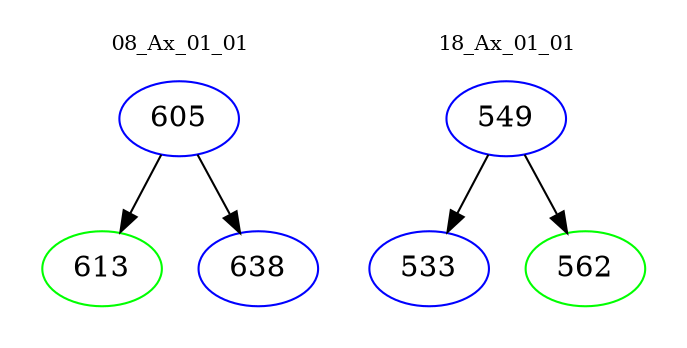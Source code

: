 digraph{
subgraph cluster_0 {
color = white
label = "08_Ax_01_01";
fontsize=10;
T0_605 [label="605", color="blue"]
T0_605 -> T0_613 [color="black"]
T0_613 [label="613", color="green"]
T0_605 -> T0_638 [color="black"]
T0_638 [label="638", color="blue"]
}
subgraph cluster_1 {
color = white
label = "18_Ax_01_01";
fontsize=10;
T1_549 [label="549", color="blue"]
T1_549 -> T1_533 [color="black"]
T1_533 [label="533", color="blue"]
T1_549 -> T1_562 [color="black"]
T1_562 [label="562", color="green"]
}
}

